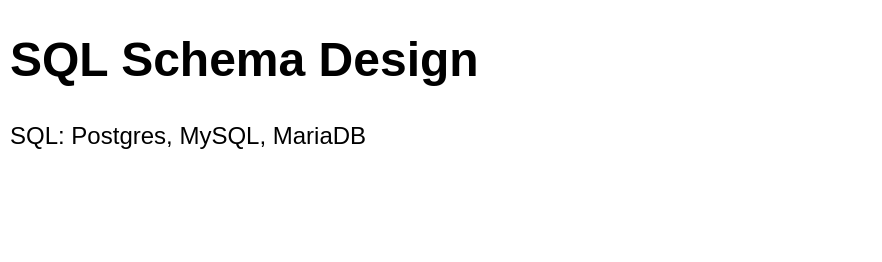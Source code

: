 <mxfile version="11.0.7" type="github"><diagram id="TIVP_XrBIzFT0ges4xfB" name="Page-1"><mxGraphModel dx="946" dy="467" grid="1" gridSize="10" guides="1" tooltips="1" connect="1" arrows="1" fold="1" page="1" pageScale="1" pageWidth="850" pageHeight="1100" math="0" shadow="0"><root><mxCell id="0"/><mxCell id="1" parent="0"/><mxCell id="KQjjP51uAvzfrRVnFi1h-1" value="&lt;h1&gt;SQL Schema Design&lt;/h1&gt;&lt;p&gt;SQL: Postgres, MySQL, MariaDB&lt;/p&gt;" style="text;html=1;strokeColor=none;fillColor=none;spacing=5;spacingTop=-20;whiteSpace=wrap;overflow=hidden;rounded=0;" vertex="1" parent="1"><mxGeometry x="40" y="40" width="440" height="120" as="geometry"/></mxCell></root></mxGraphModel></diagram></mxfile>